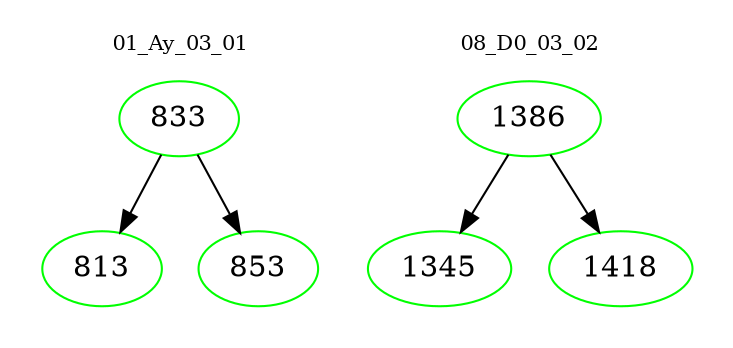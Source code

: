 digraph{
subgraph cluster_0 {
color = white
label = "01_Ay_03_01";
fontsize=10;
T0_833 [label="833", color="green"]
T0_833 -> T0_813 [color="black"]
T0_813 [label="813", color="green"]
T0_833 -> T0_853 [color="black"]
T0_853 [label="853", color="green"]
}
subgraph cluster_1 {
color = white
label = "08_D0_03_02";
fontsize=10;
T1_1386 [label="1386", color="green"]
T1_1386 -> T1_1345 [color="black"]
T1_1345 [label="1345", color="green"]
T1_1386 -> T1_1418 [color="black"]
T1_1418 [label="1418", color="green"]
}
}
